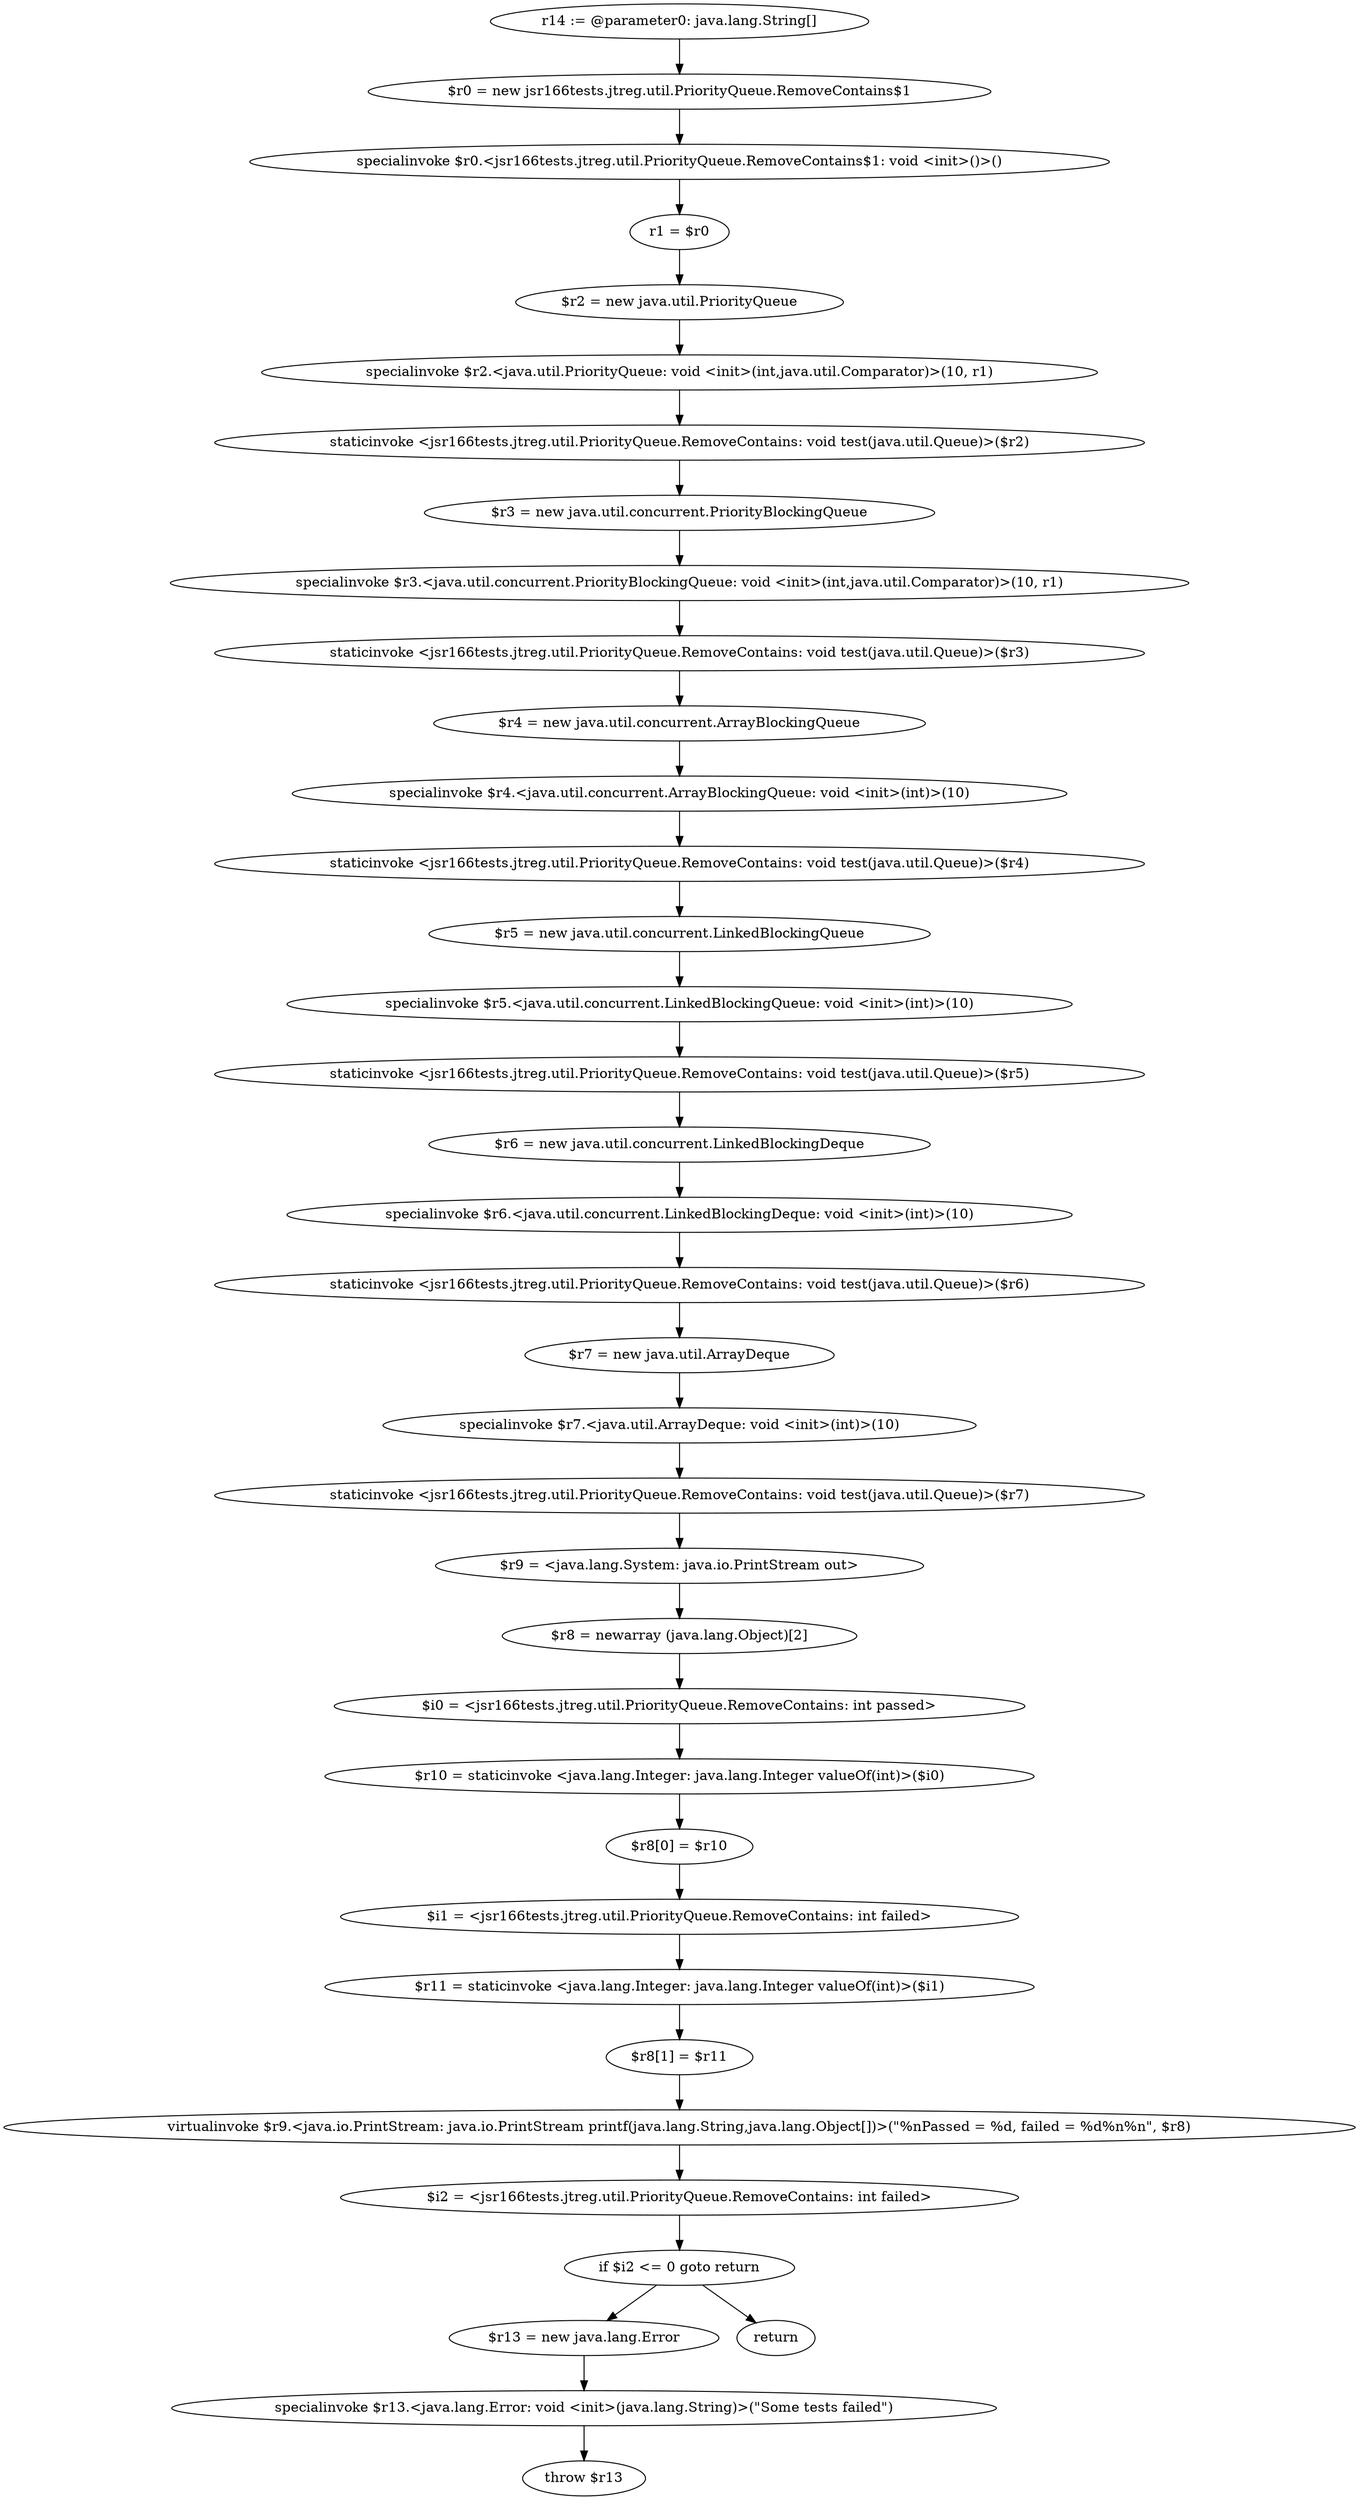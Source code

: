 digraph "unitGraph" {
    "r14 := @parameter0: java.lang.String[]"
    "$r0 = new jsr166tests.jtreg.util.PriorityQueue.RemoveContains$1"
    "specialinvoke $r0.<jsr166tests.jtreg.util.PriorityQueue.RemoveContains$1: void <init>()>()"
    "r1 = $r0"
    "$r2 = new java.util.PriorityQueue"
    "specialinvoke $r2.<java.util.PriorityQueue: void <init>(int,java.util.Comparator)>(10, r1)"
    "staticinvoke <jsr166tests.jtreg.util.PriorityQueue.RemoveContains: void test(java.util.Queue)>($r2)"
    "$r3 = new java.util.concurrent.PriorityBlockingQueue"
    "specialinvoke $r3.<java.util.concurrent.PriorityBlockingQueue: void <init>(int,java.util.Comparator)>(10, r1)"
    "staticinvoke <jsr166tests.jtreg.util.PriorityQueue.RemoveContains: void test(java.util.Queue)>($r3)"
    "$r4 = new java.util.concurrent.ArrayBlockingQueue"
    "specialinvoke $r4.<java.util.concurrent.ArrayBlockingQueue: void <init>(int)>(10)"
    "staticinvoke <jsr166tests.jtreg.util.PriorityQueue.RemoveContains: void test(java.util.Queue)>($r4)"
    "$r5 = new java.util.concurrent.LinkedBlockingQueue"
    "specialinvoke $r5.<java.util.concurrent.LinkedBlockingQueue: void <init>(int)>(10)"
    "staticinvoke <jsr166tests.jtreg.util.PriorityQueue.RemoveContains: void test(java.util.Queue)>($r5)"
    "$r6 = new java.util.concurrent.LinkedBlockingDeque"
    "specialinvoke $r6.<java.util.concurrent.LinkedBlockingDeque: void <init>(int)>(10)"
    "staticinvoke <jsr166tests.jtreg.util.PriorityQueue.RemoveContains: void test(java.util.Queue)>($r6)"
    "$r7 = new java.util.ArrayDeque"
    "specialinvoke $r7.<java.util.ArrayDeque: void <init>(int)>(10)"
    "staticinvoke <jsr166tests.jtreg.util.PriorityQueue.RemoveContains: void test(java.util.Queue)>($r7)"
    "$r9 = <java.lang.System: java.io.PrintStream out>"
    "$r8 = newarray (java.lang.Object)[2]"
    "$i0 = <jsr166tests.jtreg.util.PriorityQueue.RemoveContains: int passed>"
    "$r10 = staticinvoke <java.lang.Integer: java.lang.Integer valueOf(int)>($i0)"
    "$r8[0] = $r10"
    "$i1 = <jsr166tests.jtreg.util.PriorityQueue.RemoveContains: int failed>"
    "$r11 = staticinvoke <java.lang.Integer: java.lang.Integer valueOf(int)>($i1)"
    "$r8[1] = $r11"
    "virtualinvoke $r9.<java.io.PrintStream: java.io.PrintStream printf(java.lang.String,java.lang.Object[])>(\"%nPassed = %d, failed = %d%n%n\", $r8)"
    "$i2 = <jsr166tests.jtreg.util.PriorityQueue.RemoveContains: int failed>"
    "if $i2 <= 0 goto return"
    "$r13 = new java.lang.Error"
    "specialinvoke $r13.<java.lang.Error: void <init>(java.lang.String)>(\"Some tests failed\")"
    "throw $r13"
    "return"
    "r14 := @parameter0: java.lang.String[]"->"$r0 = new jsr166tests.jtreg.util.PriorityQueue.RemoveContains$1";
    "$r0 = new jsr166tests.jtreg.util.PriorityQueue.RemoveContains$1"->"specialinvoke $r0.<jsr166tests.jtreg.util.PriorityQueue.RemoveContains$1: void <init>()>()";
    "specialinvoke $r0.<jsr166tests.jtreg.util.PriorityQueue.RemoveContains$1: void <init>()>()"->"r1 = $r0";
    "r1 = $r0"->"$r2 = new java.util.PriorityQueue";
    "$r2 = new java.util.PriorityQueue"->"specialinvoke $r2.<java.util.PriorityQueue: void <init>(int,java.util.Comparator)>(10, r1)";
    "specialinvoke $r2.<java.util.PriorityQueue: void <init>(int,java.util.Comparator)>(10, r1)"->"staticinvoke <jsr166tests.jtreg.util.PriorityQueue.RemoveContains: void test(java.util.Queue)>($r2)";
    "staticinvoke <jsr166tests.jtreg.util.PriorityQueue.RemoveContains: void test(java.util.Queue)>($r2)"->"$r3 = new java.util.concurrent.PriorityBlockingQueue";
    "$r3 = new java.util.concurrent.PriorityBlockingQueue"->"specialinvoke $r3.<java.util.concurrent.PriorityBlockingQueue: void <init>(int,java.util.Comparator)>(10, r1)";
    "specialinvoke $r3.<java.util.concurrent.PriorityBlockingQueue: void <init>(int,java.util.Comparator)>(10, r1)"->"staticinvoke <jsr166tests.jtreg.util.PriorityQueue.RemoveContains: void test(java.util.Queue)>($r3)";
    "staticinvoke <jsr166tests.jtreg.util.PriorityQueue.RemoveContains: void test(java.util.Queue)>($r3)"->"$r4 = new java.util.concurrent.ArrayBlockingQueue";
    "$r4 = new java.util.concurrent.ArrayBlockingQueue"->"specialinvoke $r4.<java.util.concurrent.ArrayBlockingQueue: void <init>(int)>(10)";
    "specialinvoke $r4.<java.util.concurrent.ArrayBlockingQueue: void <init>(int)>(10)"->"staticinvoke <jsr166tests.jtreg.util.PriorityQueue.RemoveContains: void test(java.util.Queue)>($r4)";
    "staticinvoke <jsr166tests.jtreg.util.PriorityQueue.RemoveContains: void test(java.util.Queue)>($r4)"->"$r5 = new java.util.concurrent.LinkedBlockingQueue";
    "$r5 = new java.util.concurrent.LinkedBlockingQueue"->"specialinvoke $r5.<java.util.concurrent.LinkedBlockingQueue: void <init>(int)>(10)";
    "specialinvoke $r5.<java.util.concurrent.LinkedBlockingQueue: void <init>(int)>(10)"->"staticinvoke <jsr166tests.jtreg.util.PriorityQueue.RemoveContains: void test(java.util.Queue)>($r5)";
    "staticinvoke <jsr166tests.jtreg.util.PriorityQueue.RemoveContains: void test(java.util.Queue)>($r5)"->"$r6 = new java.util.concurrent.LinkedBlockingDeque";
    "$r6 = new java.util.concurrent.LinkedBlockingDeque"->"specialinvoke $r6.<java.util.concurrent.LinkedBlockingDeque: void <init>(int)>(10)";
    "specialinvoke $r6.<java.util.concurrent.LinkedBlockingDeque: void <init>(int)>(10)"->"staticinvoke <jsr166tests.jtreg.util.PriorityQueue.RemoveContains: void test(java.util.Queue)>($r6)";
    "staticinvoke <jsr166tests.jtreg.util.PriorityQueue.RemoveContains: void test(java.util.Queue)>($r6)"->"$r7 = new java.util.ArrayDeque";
    "$r7 = new java.util.ArrayDeque"->"specialinvoke $r7.<java.util.ArrayDeque: void <init>(int)>(10)";
    "specialinvoke $r7.<java.util.ArrayDeque: void <init>(int)>(10)"->"staticinvoke <jsr166tests.jtreg.util.PriorityQueue.RemoveContains: void test(java.util.Queue)>($r7)";
    "staticinvoke <jsr166tests.jtreg.util.PriorityQueue.RemoveContains: void test(java.util.Queue)>($r7)"->"$r9 = <java.lang.System: java.io.PrintStream out>";
    "$r9 = <java.lang.System: java.io.PrintStream out>"->"$r8 = newarray (java.lang.Object)[2]";
    "$r8 = newarray (java.lang.Object)[2]"->"$i0 = <jsr166tests.jtreg.util.PriorityQueue.RemoveContains: int passed>";
    "$i0 = <jsr166tests.jtreg.util.PriorityQueue.RemoveContains: int passed>"->"$r10 = staticinvoke <java.lang.Integer: java.lang.Integer valueOf(int)>($i0)";
    "$r10 = staticinvoke <java.lang.Integer: java.lang.Integer valueOf(int)>($i0)"->"$r8[0] = $r10";
    "$r8[0] = $r10"->"$i1 = <jsr166tests.jtreg.util.PriorityQueue.RemoveContains: int failed>";
    "$i1 = <jsr166tests.jtreg.util.PriorityQueue.RemoveContains: int failed>"->"$r11 = staticinvoke <java.lang.Integer: java.lang.Integer valueOf(int)>($i1)";
    "$r11 = staticinvoke <java.lang.Integer: java.lang.Integer valueOf(int)>($i1)"->"$r8[1] = $r11";
    "$r8[1] = $r11"->"virtualinvoke $r9.<java.io.PrintStream: java.io.PrintStream printf(java.lang.String,java.lang.Object[])>(\"%nPassed = %d, failed = %d%n%n\", $r8)";
    "virtualinvoke $r9.<java.io.PrintStream: java.io.PrintStream printf(java.lang.String,java.lang.Object[])>(\"%nPassed = %d, failed = %d%n%n\", $r8)"->"$i2 = <jsr166tests.jtreg.util.PriorityQueue.RemoveContains: int failed>";
    "$i2 = <jsr166tests.jtreg.util.PriorityQueue.RemoveContains: int failed>"->"if $i2 <= 0 goto return";
    "if $i2 <= 0 goto return"->"$r13 = new java.lang.Error";
    "if $i2 <= 0 goto return"->"return";
    "$r13 = new java.lang.Error"->"specialinvoke $r13.<java.lang.Error: void <init>(java.lang.String)>(\"Some tests failed\")";
    "specialinvoke $r13.<java.lang.Error: void <init>(java.lang.String)>(\"Some tests failed\")"->"throw $r13";
}
